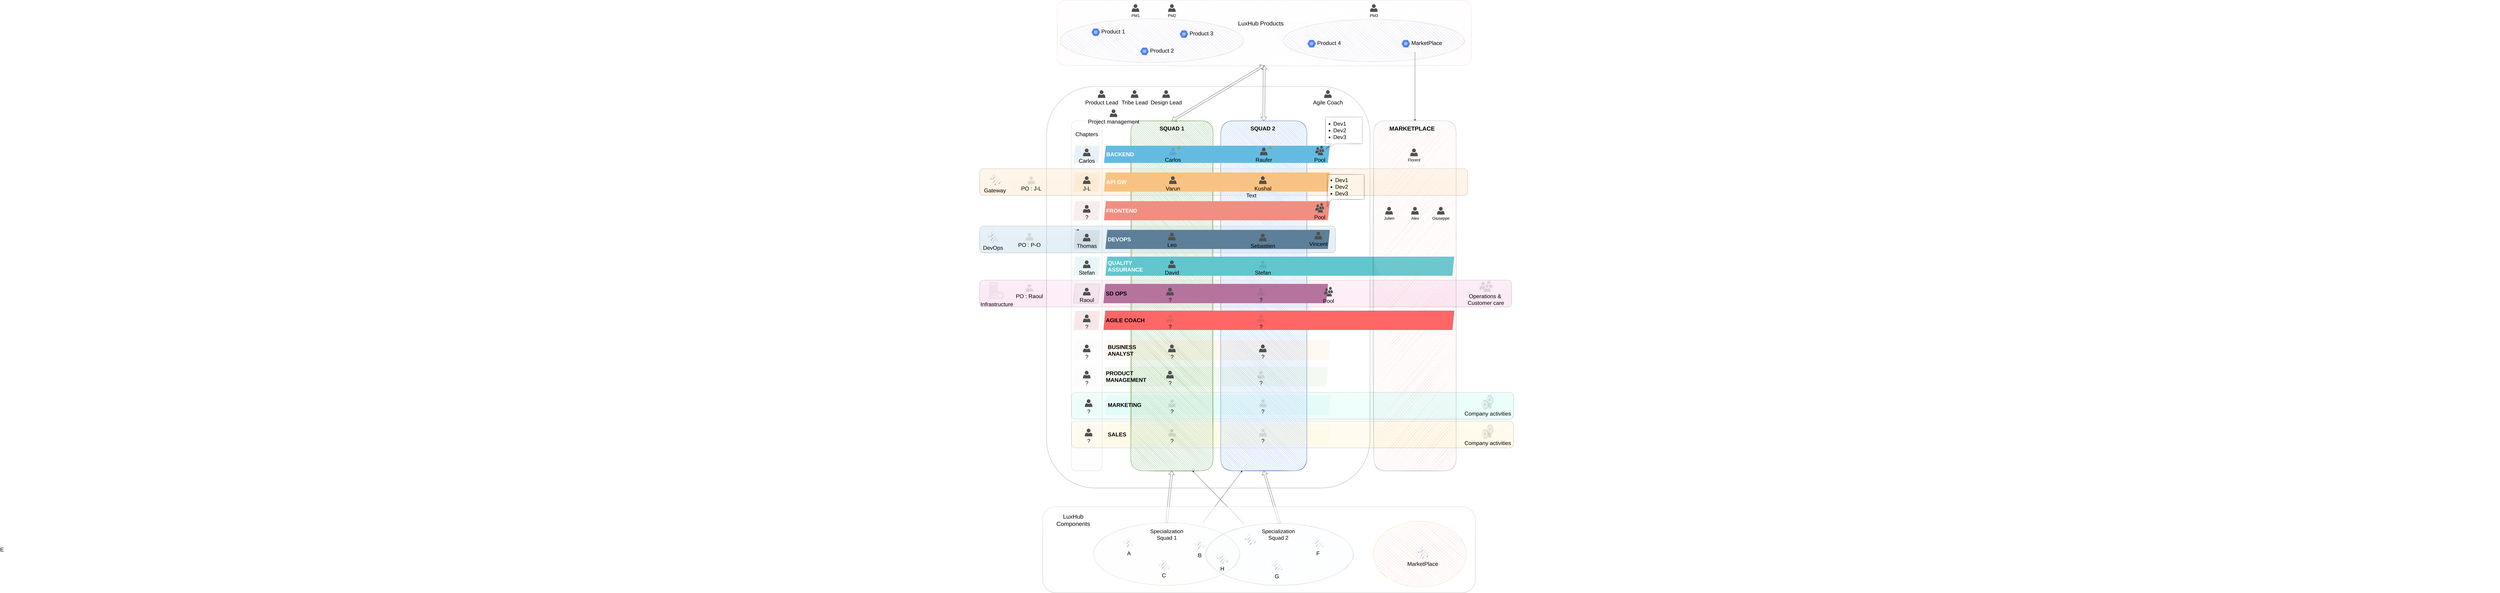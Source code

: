 <mxfile version="14.4.4" type="github">
  <diagram id="oZFeqEb4DuBPikCs4jgm" name="Page-1">
    <mxGraphModel dx="9400" dy="3415" grid="1" gridSize="10" guides="1" tooltips="1" connect="1" arrows="1" fold="1" page="1" pageScale="1" pageWidth="1169" pageHeight="826" math="0" shadow="0">
      <root>
        <mxCell id="0" />
        <mxCell id="1" parent="0" />
        <mxCell id="a5F3FK5_pizuLyTsk2zs-42" value="" style="rounded=1;whiteSpace=wrap;html=1;shadow=0;glass=1;labelBackgroundColor=none;sketch=0;strokeColor=#3B3B3B;strokeWidth=3;fontSize=31;fontColor=#000000;opacity=20;align=left;fillColor=#FFE599;" vertex="1" parent="1">
          <mxGeometry x="-630" y="960" width="2310" height="140" as="geometry" />
        </mxCell>
        <mxCell id="a5F3FK5_pizuLyTsk2zs-38" value="" style="rounded=1;whiteSpace=wrap;html=1;shadow=0;glass=1;labelBackgroundColor=none;sketch=0;strokeColor=#3B3B3B;strokeWidth=3;fontSize=31;fontColor=#000000;opacity=20;align=left;fillColor=#94F7E5;" vertex="1" parent="1">
          <mxGeometry x="-630" y="810" width="2310" height="140" as="geometry" />
        </mxCell>
        <mxCell id="a5F3FK5_pizuLyTsk2zs-28" value="" style="ellipse;whiteSpace=wrap;html=1;rounded=0;shadow=0;glass=1;labelBackgroundColor=none;sketch=1;strokeColor=#3B3B3B;strokeWidth=3;fillColor=#1C209C;fontSize=22;fontColor=#000000;opacity=10;align=left;direction=south;" vertex="1" parent="1">
          <mxGeometry x="-680" y="-1140" width="940" height="220" as="geometry" />
        </mxCell>
        <mxCell id="HutICp3ffsg-i04zgrZf-195" value="" style="rounded=1;whiteSpace=wrap;html=1;shadow=0;glass=1;labelBackgroundColor=none;sketch=0;strokeColor=#3B3B3B;strokeWidth=3;fontSize=31;fontColor=#000000;opacity=20;align=left;fillColor=#ED97CE;" parent="1" vertex="1">
          <mxGeometry x="-1110" y="223" width="2780" height="140" as="geometry" />
        </mxCell>
        <mxCell id="HutICp3ffsg-i04zgrZf-114" value="" style="rounded=1;whiteSpace=wrap;html=1;shadow=0;glass=1;labelBackgroundColor=none;sketch=0;strokeWidth=3;fontSize=31;opacity=20;align=left;" parent="1" vertex="1">
          <mxGeometry x="-760" y="-790" width="1690" height="2100" as="geometry" />
        </mxCell>
        <mxCell id="HutICp3ffsg-i04zgrZf-98" value="" style="rounded=1;whiteSpace=wrap;html=1;shadow=0;labelBackgroundColor=none;sketch=0;fillColor=#f5f5f5;fontSize=29;fontColor=#333333;opacity=10;align=left;glass=1;strokeWidth=3;strokeColor=#3B3B3B;" parent="1" vertex="1">
          <mxGeometry x="-630" y="-610" width="160" height="1830" as="geometry" />
        </mxCell>
        <mxCell id="HutICp3ffsg-i04zgrZf-104" value="" style="rounded=1;whiteSpace=wrap;html=1;shadow=0;glass=1;labelBackgroundColor=none;sketch=0;strokeColor=#3B3B3B;strokeWidth=3;fontSize=31;fontColor=#000000;opacity=20;align=left;fillColor=#FFC986;" parent="1" vertex="1">
          <mxGeometry x="-1110" y="-360" width="2550" height="140" as="geometry" />
        </mxCell>
        <mxCell id="HutICp3ffsg-i04zgrZf-103" value="" style="rounded=1;whiteSpace=wrap;html=1;shadow=0;glass=1;labelBackgroundColor=none;sketch=0;strokeColor=#3B3B3B;strokeWidth=3;fontSize=29;fontColor=#000000;opacity=20;align=left;fillColor=#7FAED1;" parent="1" vertex="1">
          <mxGeometry x="-1110" y="-60" width="1860" height="140" as="geometry" />
        </mxCell>
        <mxCell id="DUvPz9e66lcGzT_nXJd--3" value="" style="rounded=1;whiteSpace=wrap;html=1;strokeWidth=2;fillWeight=4;hachureGap=8;hachureAngle=45;sketch=1;fillColor=#d5e8d4;align=left;strokeColor=#82b366;" parent="1" vertex="1">
          <mxGeometry x="-320" y="-610" width="430" height="1830" as="geometry" />
        </mxCell>
        <mxCell id="DUvPz9e66lcGzT_nXJd--4" value="" style="rounded=1;whiteSpace=wrap;html=1;strokeWidth=2;fillWeight=4;hachureGap=8;hachureAngle=45;sketch=1;fillColor=#dae8fc;strokeColor=#6c8ebf;" parent="1" vertex="1">
          <mxGeometry x="150" y="-610" width="450" height="1830" as="geometry" />
        </mxCell>
        <mxCell id="HutICp3ffsg-i04zgrZf-2" value="Text" style="text;html=1;strokeColor=none;fillColor=none;align=center;verticalAlign=middle;whiteSpace=wrap;rounded=0;fontSize=29;" parent="1" vertex="1">
          <mxGeometry x="290" y="-230" width="40" height="20" as="geometry" />
        </mxCell>
        <mxCell id="HutICp3ffsg-i04zgrZf-4" value="SQUAD 1" style="text;html=1;strokeColor=none;fillColor=none;align=center;verticalAlign=middle;whiteSpace=wrap;rounded=0;fontStyle=1;fontSize=29;" parent="1" vertex="1">
          <mxGeometry x="-185" y="-580" width="160" height="20" as="geometry" />
        </mxCell>
        <mxCell id="HutICp3ffsg-i04zgrZf-5" value="SQUAD 2" style="text;html=1;strokeColor=none;fillColor=none;align=center;verticalAlign=middle;whiteSpace=wrap;rounded=0;fontStyle=1;fontSize=29;" parent="1" vertex="1">
          <mxGeometry x="290" y="-580" width="160" height="20" as="geometry" />
        </mxCell>
        <mxCell id="HutICp3ffsg-i04zgrZf-6" value="Agile Coach" style="pointerEvents=1;shadow=0;dashed=0;html=1;strokeColor=none;fillColor=#505050;labelPosition=center;verticalLabelPosition=bottom;verticalAlign=top;outlineConnect=0;align=center;shape=mxgraph.office.users.user;fontSize=29;fontColor=#000000;" parent="1" vertex="1">
          <mxGeometry x="690" y="-770" width="40" height="40" as="geometry" />
        </mxCell>
        <mxCell id="HutICp3ffsg-i04zgrZf-7" value="Tribe Lead" style="pointerEvents=1;shadow=0;dashed=0;html=1;strokeColor=none;fillColor=#505050;labelPosition=center;verticalLabelPosition=bottom;verticalAlign=top;outlineConnect=0;align=center;shape=mxgraph.office.users.user;fontSize=29;fontColor=#000000;" parent="1" vertex="1">
          <mxGeometry x="-320" y="-770" width="40" height="40" as="geometry" />
        </mxCell>
        <mxCell id="HutICp3ffsg-i04zgrZf-19" value="" style="shape=mxgraph.infographic.parallelogram;dx=5;html=1;fillColor=#10739E;strokeColor=none;shadow=0;fontSize=29;align=center;fontStyle=1;sketch=1;opacity=50;" parent="1" vertex="1">
          <mxGeometry x="-620" y="-480" width="140" height="90" as="geometry" />
        </mxCell>
        <mxCell id="HutICp3ffsg-i04zgrZf-20" value="BACKEND" style="shape=mxgraph.infographic.parallelogram;dx=5;;html=1;fillColor=#64BBE2;strokeColor=none;shadow=0;fontSize=29;fontColor=#FFFFFF;align=left;spacingLeft=10;fontStyle=1;" parent="1" vertex="1">
          <mxGeometry x="-460" y="-480" width="1180" height="90" as="geometry" />
        </mxCell>
        <mxCell id="HutICp3ffsg-i04zgrZf-21" value="" style="shape=mxgraph.infographic.parallelogram;dx=5;html=1;fillColor=#F2931E;strokeColor=none;shadow=0;fontSize=29;align=center;fontStyle=1;sketch=1;opacity=50;" parent="1" vertex="1">
          <mxGeometry x="-620" y="-340" width="140" height="100" as="geometry" />
        </mxCell>
        <mxCell id="HutICp3ffsg-i04zgrZf-22" value="API GW" style="shape=mxgraph.infographic.parallelogram;dx=5;;html=1;strokeColor=none;shadow=0;fontSize=29;fontColor=#FFFFFF;align=left;spacingLeft=10;fontStyle=1;fillColor=#F8C382;" parent="1" vertex="1">
          <mxGeometry x="-460" y="-340" width="1180" height="100" as="geometry" />
        </mxCell>
        <mxCell id="HutICp3ffsg-i04zgrZf-23" value="" style="shape=mxgraph.infographic.parallelogram;dx=5;html=1;fillColor=#AE4132;strokeColor=none;shadow=0;fontSize=29;align=center;fontStyle=1;sketch=1;opacity=50;" parent="1" vertex="1">
          <mxGeometry x="-620" y="-190" width="140" height="100" as="geometry" />
        </mxCell>
        <mxCell id="HutICp3ffsg-i04zgrZf-24" value="FRONTEND" style="shape=mxgraph.infographic.parallelogram;dx=5;;html=1;fillColor=#F08E81;strokeColor=none;shadow=0;fontSize=29;fontColor=#FFFFFF;align=left;spacingLeft=10;fontStyle=1;" parent="1" vertex="1">
          <mxGeometry x="-460" y="-190" width="1180" height="100" as="geometry" />
        </mxCell>
        <mxCell id="HutICp3ffsg-i04zgrZf-25" value="" style="shape=mxgraph.infographic.parallelogram;dx=5;html=1;fillColor=#23445D;strokeColor=none;shadow=0;fontSize=29;fontColor=#FFFFFF;align=center;fontStyle=1;sketch=1;opacity=50;" parent="1" vertex="1">
          <mxGeometry x="-620" y="-40" width="140" height="100" as="geometry" />
        </mxCell>
        <mxCell id="HutICp3ffsg-i04zgrZf-26" value="DEVOPS" style="shape=mxgraph.infographic.parallelogram;dx=5;;html=1;fillColor=#5D7F99;strokeColor=none;shadow=0;fontSize=29;fontColor=#FFFFFF;align=left;spacingLeft=10;fontStyle=1;" parent="1" vertex="1">
          <mxGeometry x="-452.5" y="-40" width="1172.5" height="100" as="geometry" />
        </mxCell>
        <mxCell id="HutICp3ffsg-i04zgrZf-27" value="" style="shape=mxgraph.infographic.parallelogram;dx=5;html=1;fillColor=#12AAB5;strokeColor=none;shadow=0;fontSize=29;fontColor=#FFFFFF;align=center;fontStyle=1;sketch=1;opacity=50;" parent="1" vertex="1">
          <mxGeometry x="-620" y="100" width="140" height="100" as="geometry" />
        </mxCell>
        <mxCell id="HutICp3ffsg-i04zgrZf-28" value="QUALITY &lt;br&gt;ASSURANCE" style="shape=mxgraph.infographic.parallelogram;dx=5;;html=1;fillColor=#61C6CE;strokeColor=none;shadow=0;fontSize=29;fontColor=#FFFFFF;align=left;spacingLeft=10;fontStyle=1;" parent="1" vertex="1">
          <mxGeometry x="-452.5" y="100" width="1822.5" height="100" as="geometry" />
        </mxCell>
        <mxCell id="HutICp3ffsg-i04zgrZf-30" value="Carlos" style="pointerEvents=1;shadow=0;dashed=0;html=1;strokeColor=none;fillColor=#505050;labelPosition=center;verticalLabelPosition=bottom;verticalAlign=top;outlineConnect=0;align=center;shape=mxgraph.office.users.user;fontSize=29;fontColor=#000000;sketch=1;" parent="1" vertex="1">
          <mxGeometry x="-120" y="-470" width="40" height="40" as="geometry" />
        </mxCell>
        <mxCell id="HutICp3ffsg-i04zgrZf-36" value="" style="html=1;verticalLabelPosition=bottom;labelBackgroundColor=#ffffff;verticalAlign=top;shadow=0;dashed=0;strokeWidth=2;shape=mxgraph.ios7.misc.star;strokeColor=none;fontSize=29;fontColor=#FFD966;fillColor=#B39847;" parent="1" vertex="1">
          <mxGeometry x="-80" y="-480" width="22" height="22" as="geometry" />
        </mxCell>
        <mxCell id="HutICp3ffsg-i04zgrZf-37" value="Raufer" style="pointerEvents=1;shadow=0;dashed=0;html=1;strokeColor=none;fillColor=#505050;labelPosition=center;verticalLabelPosition=bottom;verticalAlign=top;outlineConnect=0;align=center;shape=mxgraph.office.users.user;fontSize=29;fontColor=#000000;" parent="1" vertex="1">
          <mxGeometry x="355" y="-470" width="40" height="40" as="geometry" />
        </mxCell>
        <mxCell id="HutICp3ffsg-i04zgrZf-8" value="Pool" style="pointerEvents=1;shadow=0;dashed=0;html=1;strokeColor=none;fillColor=#505050;labelPosition=center;verticalLabelPosition=bottom;verticalAlign=top;outlineConnect=0;align=center;shape=mxgraph.office.users.users;fontSize=29;fontColor=#000000;" parent="1" vertex="1">
          <mxGeometry x="644" y="-480" width="46" height="50" as="geometry" />
        </mxCell>
        <mxCell id="HutICp3ffsg-i04zgrZf-45" style="edgeStyle=orthogonalEdgeStyle;rounded=0;orthogonalLoop=1;jettySize=auto;html=1;exitX=0;exitY=0;exitDx=10;exitDy=0;exitPerimeter=0;entryX=0;entryY=0;entryDx=30;entryDy=0;entryPerimeter=0;fontSize=29;fontColor=#FFD966;" parent="1" source="HutICp3ffsg-i04zgrZf-25" target="HutICp3ffsg-i04zgrZf-25" edge="1">
          <mxGeometry relative="1" as="geometry" />
        </mxCell>
        <mxCell id="HutICp3ffsg-i04zgrZf-50" value="" style="html=1;verticalLabelPosition=bottom;labelBackgroundColor=#ffffff;verticalAlign=top;shadow=0;dashed=0;strokeWidth=2;shape=mxgraph.ios7.misc.star;strokeColor=none;fontSize=29;fontColor=#FFD966;fillColor=#B39847;" parent="1" vertex="1">
          <mxGeometry x="400" y="-480" width="22" height="22" as="geometry" />
        </mxCell>
        <mxCell id="HutICp3ffsg-i04zgrZf-51" value="Varun" style="pointerEvents=1;shadow=0;dashed=0;html=1;strokeColor=none;fillColor=#505050;labelPosition=center;verticalLabelPosition=bottom;verticalAlign=top;outlineConnect=0;align=center;shape=mxgraph.office.users.user;fontSize=29;fontColor=#000000;" parent="1" vertex="1">
          <mxGeometry x="-120" y="-320" width="40" height="40" as="geometry" />
        </mxCell>
        <mxCell id="HutICp3ffsg-i04zgrZf-52" value="Kushal" style="pointerEvents=1;shadow=0;dashed=0;html=1;strokeColor=none;fillColor=#505050;labelPosition=center;verticalLabelPosition=bottom;verticalAlign=top;outlineConnect=0;align=center;shape=mxgraph.office.users.user;fontSize=29;fontColor=#000000;" parent="1" vertex="1">
          <mxGeometry x="350" y="-320" width="40" height="40" as="geometry" />
        </mxCell>
        <mxCell id="HutICp3ffsg-i04zgrZf-53" value="Pool" style="pointerEvents=1;shadow=0;dashed=0;html=1;strokeColor=none;fillColor=#505050;labelPosition=center;verticalLabelPosition=bottom;verticalAlign=top;outlineConnect=0;align=center;shape=mxgraph.office.users.users;fontSize=29;fontColor=#000000;" parent="1" vertex="1">
          <mxGeometry x="644" y="-180" width="46" height="50" as="geometry" />
        </mxCell>
        <mxCell id="HutICp3ffsg-i04zgrZf-58" value="&lt;ul style=&quot;font-size: 29px;&quot;&gt;&lt;li style=&quot;font-size: 29px;&quot;&gt;Dev1&lt;/li&gt;&lt;li style=&quot;font-size: 29px;&quot;&gt;Dev2&lt;/li&gt;&lt;li style=&quot;font-size: 29px;&quot;&gt;Dev3&lt;/li&gt;&lt;/ul&gt;" style="shape=callout;whiteSpace=wrap;html=1;perimeter=calloutPerimeter;rounded=0;shadow=0;labelBackgroundColor=none;sketch=1;fillColor=none;fontSize=29;fontColor=#000000;opacity=50;position2=0;size=30;position=0.17;align=left;" parent="1" vertex="1">
          <mxGeometry x="696" y="-630" width="194" height="170" as="geometry" />
        </mxCell>
        <mxCell id="HutICp3ffsg-i04zgrZf-59" value="&lt;ul style=&quot;font-size: 29px;&quot;&gt;&lt;li style=&quot;font-size: 29px;&quot;&gt;Dev1&lt;/li&gt;&lt;li style=&quot;font-size: 29px;&quot;&gt;Dev2&lt;/li&gt;&lt;li style=&quot;font-size: 29px;&quot;&gt;Dev3&lt;/li&gt;&lt;/ul&gt;" style="shape=callout;whiteSpace=wrap;html=1;perimeter=calloutPerimeter;rounded=0;shadow=0;labelBackgroundColor=none;sketch=1;fillColor=none;fontSize=29;fontColor=#000000;opacity=50;position2=0;size=40;position=0;align=left;base=24;" parent="1" vertex="1">
          <mxGeometry x="706" y="-330" width="194" height="170" as="geometry" />
        </mxCell>
        <mxCell id="HutICp3ffsg-i04zgrZf-60" value="" style="shape=image;html=1;verticalAlign=top;verticalLabelPosition=bottom;labelBackgroundColor=#ffffff;imageAspect=0;aspect=fixed;image=https://cdn3.iconfinder.com/data/icons/letters-and-numbers-1/32/letter_L_red-128.png;rounded=0;shadow=0;sketch=1;fillColor=none;fontSize=29;fontColor=#000000;opacity=50;align=left;" parent="1" vertex="1">
          <mxGeometry x="-530" y="-480" width="24" height="24" as="geometry" />
        </mxCell>
        <mxCell id="HutICp3ffsg-i04zgrZf-64" value="Carlos" style="pointerEvents=1;shadow=0;dashed=0;html=1;strokeColor=none;fillColor=#505050;labelPosition=center;verticalLabelPosition=bottom;verticalAlign=top;outlineConnect=0;align=center;shape=mxgraph.office.users.user;fontSize=29;fontColor=#000000;" parent="1" vertex="1">
          <mxGeometry x="-570" y="-465" width="40" height="40" as="geometry" />
        </mxCell>
        <mxCell id="HutICp3ffsg-i04zgrZf-66" value="" style="group;fontSize=29;" parent="1" vertex="1" connectable="0">
          <mxGeometry x="-570" y="-330" width="64" height="50" as="geometry" />
        </mxCell>
        <mxCell id="HutICp3ffsg-i04zgrZf-61" value="J-L" style="pointerEvents=1;shadow=0;dashed=0;html=1;strokeColor=none;fillColor=#505050;labelPosition=center;verticalLabelPosition=bottom;verticalAlign=top;outlineConnect=0;align=center;shape=mxgraph.office.users.user;fontSize=29;fontColor=#000000;" parent="HutICp3ffsg-i04zgrZf-66" vertex="1">
          <mxGeometry y="10" width="40" height="40" as="geometry" />
        </mxCell>
        <mxCell id="HutICp3ffsg-i04zgrZf-63" value="" style="shape=image;html=1;verticalAlign=top;verticalLabelPosition=bottom;labelBackgroundColor=#ffffff;imageAspect=0;aspect=fixed;image=https://cdn3.iconfinder.com/data/icons/letters-and-numbers-1/32/letter_L_red-128.png;rounded=0;shadow=0;sketch=1;fillColor=none;fontSize=29;fontColor=#000000;opacity=50;align=left;" parent="HutICp3ffsg-i04zgrZf-66" vertex="1">
          <mxGeometry x="40" width="24" height="24" as="geometry" />
        </mxCell>
        <mxCell id="HutICp3ffsg-i04zgrZf-67" value="" style="group;fontSize=29;" parent="1" vertex="1" connectable="0">
          <mxGeometry x="-570" y="-180" width="64" height="50" as="geometry" />
        </mxCell>
        <mxCell id="HutICp3ffsg-i04zgrZf-68" value="?" style="pointerEvents=1;shadow=0;dashed=0;html=1;strokeColor=none;fillColor=#505050;labelPosition=center;verticalLabelPosition=bottom;verticalAlign=top;outlineConnect=0;align=center;shape=mxgraph.office.users.user;fontSize=29;fontColor=#000000;" parent="HutICp3ffsg-i04zgrZf-67" vertex="1">
          <mxGeometry y="10" width="40" height="40" as="geometry" />
        </mxCell>
        <mxCell id="HutICp3ffsg-i04zgrZf-69" value="" style="shape=image;html=1;verticalAlign=top;verticalLabelPosition=bottom;labelBackgroundColor=#ffffff;imageAspect=0;aspect=fixed;image=https://cdn3.iconfinder.com/data/icons/letters-and-numbers-1/32/letter_L_red-128.png;rounded=0;shadow=0;sketch=1;fillColor=none;fontSize=29;fontColor=#000000;opacity=50;align=left;" parent="HutICp3ffsg-i04zgrZf-67" vertex="1">
          <mxGeometry x="40" width="24" height="24" as="geometry" />
        </mxCell>
        <mxCell id="HutICp3ffsg-i04zgrZf-70" value="" style="group;fontSize=29;" parent="1" vertex="1" connectable="0">
          <mxGeometry x="-570" y="-30" width="64" height="50" as="geometry" />
        </mxCell>
        <mxCell id="HutICp3ffsg-i04zgrZf-71" value="Thomas" style="pointerEvents=1;shadow=0;dashed=0;html=1;strokeColor=none;fillColor=#505050;labelPosition=center;verticalLabelPosition=bottom;verticalAlign=top;outlineConnect=0;align=center;shape=mxgraph.office.users.user;fontSize=29;fontColor=#000000;" parent="HutICp3ffsg-i04zgrZf-70" vertex="1">
          <mxGeometry y="10" width="40" height="40" as="geometry" />
        </mxCell>
        <mxCell id="HutICp3ffsg-i04zgrZf-72" value="" style="shape=image;html=1;verticalAlign=top;verticalLabelPosition=bottom;labelBackgroundColor=#ffffff;imageAspect=0;aspect=fixed;image=https://cdn3.iconfinder.com/data/icons/letters-and-numbers-1/32/letter_L_red-128.png;rounded=0;shadow=0;sketch=1;fillColor=none;fontSize=29;fontColor=#000000;opacity=50;align=left;" parent="HutICp3ffsg-i04zgrZf-70" vertex="1">
          <mxGeometry x="40" width="24" height="24" as="geometry" />
        </mxCell>
        <mxCell id="HutICp3ffsg-i04zgrZf-73" value="" style="group;fontSize=29;" parent="1" vertex="1" connectable="0">
          <mxGeometry x="-570" y="110" width="64" height="50" as="geometry" />
        </mxCell>
        <mxCell id="HutICp3ffsg-i04zgrZf-74" value="Stefan" style="pointerEvents=1;shadow=0;dashed=0;html=1;strokeColor=none;fillColor=#505050;labelPosition=center;verticalLabelPosition=bottom;verticalAlign=top;outlineConnect=0;align=center;shape=mxgraph.office.users.user;fontSize=29;fontColor=#000000;" parent="HutICp3ffsg-i04zgrZf-73" vertex="1">
          <mxGeometry y="10" width="40" height="40" as="geometry" />
        </mxCell>
        <mxCell id="HutICp3ffsg-i04zgrZf-75" value="" style="shape=image;html=1;verticalAlign=top;verticalLabelPosition=bottom;labelBackgroundColor=#ffffff;imageAspect=0;aspect=fixed;image=https://cdn3.iconfinder.com/data/icons/letters-and-numbers-1/32/letter_L_red-128.png;rounded=0;shadow=0;sketch=1;fillColor=none;fontSize=29;fontColor=#000000;opacity=50;align=left;" parent="HutICp3ffsg-i04zgrZf-73" vertex="1">
          <mxGeometry x="40" width="24" height="24" as="geometry" />
        </mxCell>
        <mxCell id="HutICp3ffsg-i04zgrZf-78" value="Leo" style="pointerEvents=1;shadow=0;dashed=0;html=1;strokeColor=none;fillColor=#505050;labelPosition=center;verticalLabelPosition=bottom;verticalAlign=top;outlineConnect=0;align=center;shape=mxgraph.office.users.user;fontSize=29;fontColor=#000000;" parent="1" vertex="1">
          <mxGeometry x="-125" y="-25" width="40" height="40" as="geometry" />
        </mxCell>
        <mxCell id="HutICp3ffsg-i04zgrZf-79" value="Sebastien" style="pointerEvents=1;shadow=0;dashed=0;html=1;strokeColor=none;fillColor=#505050;labelPosition=center;verticalLabelPosition=bottom;verticalAlign=top;outlineConnect=0;align=center;shape=mxgraph.office.users.user;fontSize=29;fontColor=#000000;" parent="1" vertex="1">
          <mxGeometry x="350" y="-20" width="40" height="40" as="geometry" />
        </mxCell>
        <mxCell id="HutICp3ffsg-i04zgrZf-80" value="Vincent" style="pointerEvents=1;shadow=0;dashed=0;html=1;strokeColor=none;fillColor=#505050;labelPosition=center;verticalLabelPosition=bottom;verticalAlign=top;outlineConnect=0;align=center;shape=mxgraph.office.users.user;fontSize=29;fontColor=#000000;" parent="1" vertex="1">
          <mxGeometry x="640" y="-30" width="40" height="40" as="geometry" />
        </mxCell>
        <mxCell id="HutICp3ffsg-i04zgrZf-81" value="David" style="pointerEvents=1;shadow=0;dashed=0;html=1;strokeColor=none;fillColor=#505050;labelPosition=center;verticalLabelPosition=bottom;verticalAlign=top;outlineConnect=0;align=center;shape=mxgraph.office.users.user;fontSize=29;fontColor=#000000;" parent="1" vertex="1">
          <mxGeometry x="-125" y="120" width="40" height="40" as="geometry" />
        </mxCell>
        <mxCell id="HutICp3ffsg-i04zgrZf-82" value="Stefan" style="pointerEvents=1;shadow=0;dashed=0;html=1;strokeColor=none;fillColor=#505050;labelPosition=center;verticalLabelPosition=bottom;verticalAlign=top;outlineConnect=0;align=center;shape=mxgraph.office.users.user;fontSize=29;fontColor=#000000;sketch=1;" parent="1" vertex="1">
          <mxGeometry x="350" y="120" width="40" height="40" as="geometry" />
        </mxCell>
        <mxCell id="HutICp3ffsg-i04zgrZf-90" value="1" style="shape=mxgraph.infographic.parallelogram;dx=5;html=1;strokeColor=none;shadow=0;fontSize=29;fontColor=#FFFFFF;align=center;fontStyle=1;sketch=1;opacity=10;fillColor=#EDA868;" parent="1" vertex="1">
          <mxGeometry x="-620" y="540" width="140" height="100" as="geometry" />
        </mxCell>
        <mxCell id="HutICp3ffsg-i04zgrZf-91" value="BUSINESS&lt;br&gt;ANALYST" style="shape=mxgraph.infographic.parallelogram;dx=5;;html=1;strokeColor=#9673a6;shadow=0;fontSize=29;align=left;spacingLeft=10;fontStyle=1;fillColor=#FFB570;opacity=10;" parent="1" vertex="1">
          <mxGeometry x="-452.5" y="540" width="1172.5" height="100" as="geometry" />
        </mxCell>
        <mxCell id="HutICp3ffsg-i04zgrZf-92" value="" style="group;fontSize=29;" parent="1" vertex="1" connectable="0">
          <mxGeometry x="-570" y="550" width="64" height="50" as="geometry" />
        </mxCell>
        <mxCell id="HutICp3ffsg-i04zgrZf-93" value="?" style="pointerEvents=1;shadow=0;dashed=0;html=1;strokeColor=none;fillColor=#505050;labelPosition=center;verticalLabelPosition=bottom;verticalAlign=top;outlineConnect=0;align=center;shape=mxgraph.office.users.user;fontSize=29;fontColor=#000000;" parent="HutICp3ffsg-i04zgrZf-92" vertex="1">
          <mxGeometry y="10" width="40" height="40" as="geometry" />
        </mxCell>
        <mxCell id="HutICp3ffsg-i04zgrZf-94" value="" style="shape=image;html=1;verticalAlign=top;verticalLabelPosition=bottom;labelBackgroundColor=#ffffff;imageAspect=0;aspect=fixed;image=https://cdn3.iconfinder.com/data/icons/letters-and-numbers-1/32/letter_L_red-128.png;rounded=0;shadow=0;sketch=1;fillColor=none;fontSize=29;fontColor=#000000;opacity=50;align=left;" parent="HutICp3ffsg-i04zgrZf-92" vertex="1">
          <mxGeometry x="40" width="24" height="24" as="geometry" />
        </mxCell>
        <mxCell id="HutICp3ffsg-i04zgrZf-95" value="?" style="pointerEvents=1;shadow=0;dashed=0;html=1;strokeColor=none;fillColor=#505050;labelPosition=center;verticalLabelPosition=bottom;verticalAlign=top;outlineConnect=0;align=center;shape=mxgraph.office.users.user;fontSize=29;fontColor=#000000;" parent="1" vertex="1">
          <mxGeometry x="-125" y="560" width="40" height="40" as="geometry" />
        </mxCell>
        <mxCell id="HutICp3ffsg-i04zgrZf-96" value="?" style="pointerEvents=1;shadow=0;dashed=0;html=1;strokeColor=none;fillColor=#505050;labelPosition=center;verticalLabelPosition=bottom;verticalAlign=top;outlineConnect=0;align=center;shape=mxgraph.office.users.user;fontSize=29;fontColor=#000000;sketch=0;" parent="1" vertex="1">
          <mxGeometry x="350" y="560" width="40" height="40" as="geometry" />
        </mxCell>
        <mxCell id="HutICp3ffsg-i04zgrZf-100" value="Chapters" style="text;html=1;strokeColor=none;fillColor=none;align=center;verticalAlign=middle;whiteSpace=wrap;rounded=0;shadow=0;glass=1;labelBackgroundColor=none;sketch=0;fontSize=29;fontColor=#000000;opacity=20;rotation=0;" parent="1" vertex="1">
          <mxGeometry x="-570" y="-550" width="40" height="20" as="geometry" />
        </mxCell>
        <mxCell id="HutICp3ffsg-i04zgrZf-109" value="Gateway" style="outlineConnect=0;dashed=0;verticalLabelPosition=bottom;verticalAlign=top;align=center;html=1;shape=mxgraph.aws3.artifact;gradientColor=none;rounded=0;shadow=0;glass=1;labelBackgroundColor=none;sketch=1;strokeColor=#3B3B3B;strokeWidth=3;fontSize=29;fontColor=#000000;opacity=20;fillColor=#1C209C;" parent="1" vertex="1">
          <mxGeometry x="-1060" y="-340" width="60" height="70" as="geometry" />
        </mxCell>
        <mxCell id="HutICp3ffsg-i04zgrZf-110" value="DevOps" style="outlineConnect=0;dashed=0;verticalLabelPosition=bottom;verticalAlign=top;align=center;html=1;shape=mxgraph.aws3.artifact;gradientColor=none;rounded=0;shadow=0;glass=1;labelBackgroundColor=none;sketch=1;strokeColor=#3B3B3B;strokeWidth=3;fontSize=29;fontColor=#000000;opacity=20;fillColor=#1C209C;" parent="1" vertex="1">
          <mxGeometry x="-1070" y="-40" width="60" height="70" as="geometry" />
        </mxCell>
        <mxCell id="HutICp3ffsg-i04zgrZf-112" value="PO : P-O" style="pointerEvents=1;shadow=0;dashed=0;html=1;strokeColor=none;fillColor=#505050;labelPosition=center;verticalLabelPosition=bottom;verticalAlign=top;outlineConnect=0;align=center;shape=mxgraph.office.users.user;fontSize=29;fontColor=#000000;sketch=1;" parent="1" vertex="1">
          <mxGeometry x="-870" y="-25" width="40" height="40" as="geometry" />
        </mxCell>
        <mxCell id="HutICp3ffsg-i04zgrZf-113" value="PO : J-L" style="pointerEvents=1;shadow=0;dashed=0;html=1;strokeColor=none;fillColor=#505050;labelPosition=center;verticalLabelPosition=bottom;verticalAlign=top;outlineConnect=0;align=center;shape=mxgraph.office.users.user;fontSize=29;fontColor=#000000;sketch=1;" parent="1" vertex="1">
          <mxGeometry x="-860" y="-320" width="40" height="40" as="geometry" />
        </mxCell>
        <mxCell id="HutICp3ffsg-i04zgrZf-117" value="" style="shape=mxgraph.infographic.parallelogram;dx=5;html=1;shadow=0;fontSize=29;fontColor=#FFFFFF;align=center;fontStyle=1;sketch=1;opacity=10;fillColor=#7CAB62;strokeColor=none;" parent="1" vertex="1">
          <mxGeometry x="-620" y="677" width="140" height="100" as="geometry" />
        </mxCell>
        <mxCell id="HutICp3ffsg-i04zgrZf-118" value="PRODUCT &lt;br&gt;MANAGEMENT" style="shape=mxgraph.infographic.parallelogram;dx=5;;html=1;strokeColor=#9673a6;shadow=0;fontSize=29;align=left;spacingLeft=10;fontStyle=1;fillColor=#97D077;opacity=10;" parent="1" vertex="1">
          <mxGeometry x="-462.5" y="677" width="1172.5" height="100" as="geometry" />
        </mxCell>
        <mxCell id="HutICp3ffsg-i04zgrZf-119" value="" style="group;fontSize=29;" parent="1" vertex="1" connectable="0">
          <mxGeometry x="-570" y="687" width="64" height="50" as="geometry" />
        </mxCell>
        <mxCell id="HutICp3ffsg-i04zgrZf-120" value="?" style="pointerEvents=1;shadow=0;dashed=0;html=1;strokeColor=none;fillColor=#505050;labelPosition=center;verticalLabelPosition=bottom;verticalAlign=top;outlineConnect=0;align=center;shape=mxgraph.office.users.user;fontSize=29;fontColor=#000000;" parent="HutICp3ffsg-i04zgrZf-119" vertex="1">
          <mxGeometry y="10" width="40" height="40" as="geometry" />
        </mxCell>
        <mxCell id="HutICp3ffsg-i04zgrZf-121" value="" style="shape=image;html=1;verticalAlign=top;verticalLabelPosition=bottom;labelBackgroundColor=#ffffff;imageAspect=0;aspect=fixed;image=https://cdn3.iconfinder.com/data/icons/letters-and-numbers-1/32/letter_L_red-128.png;rounded=0;shadow=0;sketch=1;fillColor=none;fontSize=29;fontColor=#000000;opacity=50;align=left;" parent="HutICp3ffsg-i04zgrZf-119" vertex="1">
          <mxGeometry x="40" width="24" height="24" as="geometry" />
        </mxCell>
        <mxCell id="HutICp3ffsg-i04zgrZf-122" value="?" style="pointerEvents=1;shadow=0;dashed=0;html=1;strokeColor=none;fillColor=#505050;labelPosition=center;verticalLabelPosition=bottom;verticalAlign=top;outlineConnect=0;align=center;shape=mxgraph.office.users.user;fontSize=29;fontColor=#000000;" parent="1" vertex="1">
          <mxGeometry x="-135" y="697" width="40" height="40" as="geometry" />
        </mxCell>
        <mxCell id="HutICp3ffsg-i04zgrZf-123" value="?" style="pointerEvents=1;shadow=0;dashed=0;html=1;strokeColor=none;fillColor=#505050;labelPosition=center;verticalLabelPosition=bottom;verticalAlign=top;outlineConnect=0;align=center;shape=mxgraph.office.users.user;fontSize=29;fontColor=#000000;sketch=1;" parent="1" vertex="1">
          <mxGeometry x="340" y="697" width="40" height="40" as="geometry" />
        </mxCell>
        <mxCell id="HutICp3ffsg-i04zgrZf-124" value="" style="rounded=1;whiteSpace=wrap;html=1;shadow=0;glass=1;labelBackgroundColor=none;sketch=1;strokeColor=#b85450;strokeWidth=3;fillColor=#f8cecc;fontSize=22;opacity=10;align=left;" parent="1" vertex="1">
          <mxGeometry x="-705" y="-1240" width="2165" height="340" as="geometry" />
        </mxCell>
        <mxCell id="HutICp3ffsg-i04zgrZf-130" value="" style="strokeColor=#dddddd;shadow=1;strokeWidth=1;rounded=1;absoluteArcSize=1;arcSize=2;glass=1;labelBackgroundColor=none;sketch=0;fontSize=29;fontColor=#000000;opacity=20;align=left;fillColor=none;" parent="1" vertex="1">
          <mxGeometry x="-530" y="-1100" width="150" height="70" as="geometry" />
        </mxCell>
        <mxCell id="HutICp3ffsg-i04zgrZf-131" value="&lt;font color=&quot;#000000&quot; style=&quot;font-size: 29px;&quot;&gt;Product 1&lt;/font&gt;" style="dashed=0;connectable=0;html=1;fillColor=#5184F3;strokeColor=none;shape=mxgraph.gcp2.compute_engine;part=1;labelPosition=right;verticalLabelPosition=middle;align=left;verticalAlign=top;spacingLeft=5;fontColor=#999999;fontSize=29;spacingTop=-8;" parent="HutICp3ffsg-i04zgrZf-130" vertex="1">
          <mxGeometry width="44" height="39" relative="1" as="geometry">
            <mxPoint x="5" y="7" as="offset" />
          </mxGeometry>
        </mxCell>
        <mxCell id="HutICp3ffsg-i04zgrZf-132" value="" style="strokeColor=#dddddd;shadow=1;strokeWidth=1;rounded=1;absoluteArcSize=1;arcSize=2;glass=1;labelBackgroundColor=none;sketch=0;fontSize=29;fontColor=#000000;opacity=20;align=left;fillColor=none;" parent="1" vertex="1">
          <mxGeometry x="-275" y="-1000" width="150" height="70" as="geometry" />
        </mxCell>
        <mxCell id="HutICp3ffsg-i04zgrZf-133" value="&lt;font color=&quot;#000000&quot; style=&quot;font-size: 29px;&quot;&gt;Product 2&lt;/font&gt;" style="dashed=0;connectable=0;html=1;fillColor=#5184F3;strokeColor=none;shape=mxgraph.gcp2.compute_engine;part=1;labelPosition=right;verticalLabelPosition=middle;align=left;verticalAlign=top;spacingLeft=5;fontColor=#999999;fontSize=29;spacingTop=-8;" parent="HutICp3ffsg-i04zgrZf-132" vertex="1">
          <mxGeometry width="44" height="39" relative="1" as="geometry">
            <mxPoint x="5" y="7" as="offset" />
          </mxGeometry>
        </mxCell>
        <mxCell id="HutICp3ffsg-i04zgrZf-134" value="" style="strokeColor=#dddddd;shadow=1;strokeWidth=1;rounded=1;absoluteArcSize=1;arcSize=2;glass=1;labelBackgroundColor=none;sketch=0;fontSize=29;fontColor=#000000;opacity=20;align=left;fillColor=none;" parent="1" vertex="1">
          <mxGeometry x="-69.25" y="-1090" width="150" height="70" as="geometry" />
        </mxCell>
        <mxCell id="HutICp3ffsg-i04zgrZf-135" value="&lt;font color=&quot;#000000&quot; style=&quot;font-size: 29px;&quot;&gt;Product 3&lt;/font&gt;" style="dashed=0;connectable=0;html=1;fillColor=#5184F3;strokeColor=none;shape=mxgraph.gcp2.compute_engine;part=1;labelPosition=right;verticalLabelPosition=middle;align=left;verticalAlign=top;spacingLeft=5;fontColor=#999999;fontSize=29;spacingTop=-8;" parent="HutICp3ffsg-i04zgrZf-134" vertex="1">
          <mxGeometry width="44" height="39" relative="1" as="geometry">
            <mxPoint x="5" y="7" as="offset" />
          </mxGeometry>
        </mxCell>
        <mxCell id="HutICp3ffsg-i04zgrZf-136" value="PM1" style="pointerEvents=1;shadow=0;dashed=0;html=1;strokeColor=none;fillColor=#505050;labelPosition=center;verticalLabelPosition=bottom;verticalAlign=top;outlineConnect=0;align=center;shape=mxgraph.office.users.user;fontSize=21;fontColor=#000000;" parent="1" vertex="1">
          <mxGeometry x="-315" y="-1220" width="40" height="40" as="geometry" />
        </mxCell>
        <mxCell id="HutICp3ffsg-i04zgrZf-137" value="" style="ellipse;whiteSpace=wrap;html=1;rounded=0;shadow=0;glass=1;labelBackgroundColor=none;sketch=1;strokeColor=#3B3B3B;strokeWidth=3;fillColor=#1C209C;fontSize=22;fontColor=#000000;opacity=10;align=left;direction=south;" parent="1" vertex="1">
          <mxGeometry x="480" y="-1140" width="940" height="220" as="geometry" />
        </mxCell>
        <mxCell id="a5F3FK5_pizuLyTsk2zs-29" style="edgeStyle=orthogonalEdgeStyle;rounded=0;orthogonalLoop=1;jettySize=auto;html=1;exitX=0.5;exitY=1;exitDx=0;exitDy=0;entryX=0.5;entryY=0;entryDx=0;entryDy=0;fontSize=29;" edge="1" parent="1" source="HutICp3ffsg-i04zgrZf-140" target="HutICp3ffsg-i04zgrZf-184">
          <mxGeometry relative="1" as="geometry" />
        </mxCell>
        <mxCell id="HutICp3ffsg-i04zgrZf-140" value="" style="strokeColor=#dddddd;shadow=1;strokeWidth=1;rounded=1;absoluteArcSize=1;arcSize=2;glass=1;labelBackgroundColor=none;sketch=0;fontSize=22;fontColor=#000000;opacity=20;align=left;fillColor=none;" parent="1" vertex="1">
          <mxGeometry x="1090" y="-1040" width="150" height="70" as="geometry" />
        </mxCell>
        <mxCell id="HutICp3ffsg-i04zgrZf-141" value="&lt;font color=&quot;#000000&quot; style=&quot;font-size: 29px&quot;&gt;MarketPlace&lt;/font&gt;" style="dashed=0;connectable=0;html=1;fillColor=#5184F3;strokeColor=none;shape=mxgraph.gcp2.compute_engine;part=1;labelPosition=right;verticalLabelPosition=middle;align=left;verticalAlign=top;spacingLeft=5;fontColor=#999999;fontSize=12;spacingTop=-8;" parent="HutICp3ffsg-i04zgrZf-140" vertex="1">
          <mxGeometry width="44" height="39" relative="1" as="geometry">
            <mxPoint x="5" y="7" as="offset" />
          </mxGeometry>
        </mxCell>
        <mxCell id="HutICp3ffsg-i04zgrZf-142" value="" style="strokeColor=#dddddd;shadow=1;strokeWidth=1;rounded=1;absoluteArcSize=1;arcSize=2;glass=1;labelBackgroundColor=none;sketch=0;fontSize=22;fontColor=#000000;opacity=20;align=left;fillColor=none;" parent="1" vertex="1">
          <mxGeometry x="598" y="-1040" width="150" height="70" as="geometry" />
        </mxCell>
        <mxCell id="HutICp3ffsg-i04zgrZf-143" value="&lt;font color=&quot;#000000&quot; style=&quot;font-size: 29px&quot;&gt;Product 4&lt;br&gt;&lt;/font&gt;" style="dashed=0;connectable=0;html=1;fillColor=#5184F3;strokeColor=none;shape=mxgraph.gcp2.compute_engine;part=1;labelPosition=right;verticalLabelPosition=middle;align=left;verticalAlign=top;spacingLeft=5;fontColor=#999999;fontSize=12;spacingTop=-8;" parent="HutICp3ffsg-i04zgrZf-142" vertex="1">
          <mxGeometry width="44" height="39" relative="1" as="geometry">
            <mxPoint x="5" y="7" as="offset" />
          </mxGeometry>
        </mxCell>
        <mxCell id="HutICp3ffsg-i04zgrZf-144" value="PM2" style="pointerEvents=1;shadow=0;dashed=0;html=1;strokeColor=none;fillColor=#505050;labelPosition=center;verticalLabelPosition=bottom;verticalAlign=top;outlineConnect=0;align=center;shape=mxgraph.office.users.user;fontSize=21;fontColor=#000000;" parent="1" vertex="1">
          <mxGeometry x="-125" y="-1220" width="40" height="40" as="geometry" />
        </mxCell>
        <mxCell id="HutICp3ffsg-i04zgrZf-146" value="" style="strokeColor=#dddddd;shadow=1;strokeWidth=1;rounded=1;absoluteArcSize=1;arcSize=2;glass=1;labelBackgroundColor=none;sketch=0;fontSize=22;fontColor=#000000;opacity=20;align=left;fillColor=none;" parent="1" vertex="1">
          <mxGeometry x="450" y="-1125" width="150" height="70" as="geometry" />
        </mxCell>
        <mxCell id="HutICp3ffsg-i04zgrZf-152" value="PM3" style="pointerEvents=1;shadow=0;dashed=0;html=1;strokeColor=none;fillColor=#505050;labelPosition=center;verticalLabelPosition=bottom;verticalAlign=top;outlineConnect=0;align=center;shape=mxgraph.office.users.user;fontSize=21;fontColor=#000000;" parent="1" vertex="1">
          <mxGeometry x="930" y="-1220" width="40" height="40" as="geometry" />
        </mxCell>
        <mxCell id="HutICp3ffsg-i04zgrZf-174" value="" style="shape=flexArrow;endArrow=classic;startArrow=classic;html=1;fontSize=22;fontColor=#000000;exitX=0.5;exitY=0;exitDx=0;exitDy=0;entryX=0.5;entryY=1;entryDx=0;entryDy=0;" parent="1" source="DUvPz9e66lcGzT_nXJd--3" target="HutICp3ffsg-i04zgrZf-124" edge="1">
          <mxGeometry width="50" height="50" relative="1" as="geometry">
            <mxPoint x="-95" y="-880" as="sourcePoint" />
            <mxPoint x="-445" y="-970" as="targetPoint" />
          </mxGeometry>
        </mxCell>
        <mxCell id="HutICp3ffsg-i04zgrZf-175" value="" style="shape=flexArrow;endArrow=classic;startArrow=classic;html=1;fontSize=22;fontColor=#000000;exitX=0.5;exitY=0;exitDx=0;exitDy=0;entryX=0.5;entryY=1;entryDx=0;entryDy=0;" parent="1" source="DUvPz9e66lcGzT_nXJd--4" target="HutICp3ffsg-i04zgrZf-124" edge="1">
          <mxGeometry width="50" height="50" relative="1" as="geometry">
            <mxPoint x="-95" y="-600" as="sourcePoint" />
            <mxPoint x="95" y="-890" as="targetPoint" />
          </mxGeometry>
        </mxCell>
        <mxCell id="HutICp3ffsg-i04zgrZf-176" value="" style="shape=flexArrow;endArrow=classic;html=1;fontSize=22;fontColor=#000000;entryX=0.5;entryY=1;entryDx=0;entryDy=0;exitX=0;exitY=0.5;exitDx=0;exitDy=0;exitPerimeter=0;" parent="1" source="HutICp3ffsg-i04zgrZf-172" target="DUvPz9e66lcGzT_nXJd--3" edge="1">
          <mxGeometry width="50" height="50" relative="1" as="geometry">
            <mxPoint x="-106" y="730" as="sourcePoint" />
            <mxPoint x="-105.83" y="640" as="targetPoint" />
          </mxGeometry>
        </mxCell>
        <mxCell id="HutICp3ffsg-i04zgrZf-177" value="" style="shape=flexArrow;endArrow=classic;html=1;fontSize=22;fontColor=#000000;entryX=0.5;entryY=1;entryDx=0;entryDy=0;exitX=0;exitY=0.5;exitDx=0;exitDy=0;exitPerimeter=0;" parent="1" source="HutICp3ffsg-i04zgrZf-173" target="DUvPz9e66lcGzT_nXJd--4" edge="1">
          <mxGeometry width="50" height="50" relative="1" as="geometry">
            <mxPoint x="388.33" y="750" as="sourcePoint" />
            <mxPoint x="388.33" y="640" as="targetPoint" />
          </mxGeometry>
        </mxCell>
        <mxCell id="HutICp3ffsg-i04zgrZf-178" value="" style="endArrow=classic;html=1;fontSize=22;fontColor=#000000;entryX=0.75;entryY=1;entryDx=0;entryDy=0;exitX=0;exitY=0.75;exitDx=0;exitDy=0;exitPerimeter=0;" parent="1" source="HutICp3ffsg-i04zgrZf-173" target="DUvPz9e66lcGzT_nXJd--3" edge="1">
          <mxGeometry width="50" height="50" relative="1" as="geometry">
            <mxPoint x="720" y="770" as="sourcePoint" />
            <mxPoint x="770" y="720" as="targetPoint" />
          </mxGeometry>
        </mxCell>
        <mxCell id="HutICp3ffsg-i04zgrZf-179" value="" style="endArrow=classic;html=1;fontSize=22;fontColor=#000000;entryX=0.25;entryY=1;entryDx=0;entryDy=0;exitX=0;exitY=0.25;exitDx=0;exitDy=0;exitPerimeter=0;" parent="1" source="HutICp3ffsg-i04zgrZf-172" target="DUvPz9e66lcGzT_nXJd--4" edge="1">
          <mxGeometry width="50" height="50" relative="1" as="geometry">
            <mxPoint x="296" y="736" as="sourcePoint" />
            <mxPoint x="-95" y="640" as="targetPoint" />
          </mxGeometry>
        </mxCell>
        <mxCell id="HutICp3ffsg-i04zgrZf-184" value="" style="rounded=1;whiteSpace=wrap;html=1;shadow=0;glass=1;labelBackgroundColor=none;sketch=1;strokeColor=#3B3B3B;strokeWidth=3;fontSize=31;fontColor=#000000;opacity=20;align=left;fillColor=#EA6B66;" parent="1" vertex="1">
          <mxGeometry x="950" y="-610" width="430" height="1830" as="geometry" />
        </mxCell>
        <mxCell id="HutICp3ffsg-i04zgrZf-186" value="Florent" style="pointerEvents=1;shadow=0;dashed=0;html=1;strokeColor=none;fillColor=#505050;labelPosition=center;verticalLabelPosition=bottom;verticalAlign=top;outlineConnect=0;align=center;shape=mxgraph.office.users.user;fontSize=21;fontColor=#000000;" parent="1" vertex="1">
          <mxGeometry x="1140" y="-465" width="40" height="40" as="geometry" />
        </mxCell>
        <mxCell id="HutICp3ffsg-i04zgrZf-187" value="Julien" style="pointerEvents=1;shadow=0;dashed=0;html=1;strokeColor=none;fillColor=#505050;labelPosition=center;verticalLabelPosition=bottom;verticalAlign=top;outlineConnect=0;align=center;shape=mxgraph.office.users.user;fontSize=21;fontColor=#000000;" parent="1" vertex="1">
          <mxGeometry x="1010" y="-160" width="40" height="40" as="geometry" />
        </mxCell>
        <mxCell id="HutICp3ffsg-i04zgrZf-188" value="" style="shape=mxgraph.infographic.parallelogram;dx=5;html=1;strokeColor=#9673a6;shadow=0;fontSize=29;align=center;fontStyle=1;sketch=1;opacity=50;fillColor=#9E6489;" parent="1" vertex="1">
          <mxGeometry x="-620" y="243" width="140" height="100" as="geometry" />
        </mxCell>
        <mxCell id="HutICp3ffsg-i04zgrZf-189" value="SD OPS" style="shape=mxgraph.infographic.parallelogram;dx=5;;html=1;strokeColor=#9673a6;shadow=0;fontSize=29;align=left;spacingLeft=10;fontStyle=1;fillColor=#B5739D;" parent="1" vertex="1">
          <mxGeometry x="-462.5" y="243" width="1172.5" height="100" as="geometry" />
        </mxCell>
        <mxCell id="HutICp3ffsg-i04zgrZf-190" value="" style="group;fontSize=29;" parent="1" vertex="1" connectable="0">
          <mxGeometry x="-570" y="253" width="64" height="50" as="geometry" />
        </mxCell>
        <mxCell id="HutICp3ffsg-i04zgrZf-191" value="Raoul" style="pointerEvents=1;shadow=0;dashed=0;html=1;strokeColor=none;fillColor=#505050;labelPosition=center;verticalLabelPosition=bottom;verticalAlign=top;outlineConnect=0;align=center;shape=mxgraph.office.users.user;fontSize=29;fontColor=#000000;" parent="HutICp3ffsg-i04zgrZf-190" vertex="1">
          <mxGeometry y="10" width="40" height="40" as="geometry" />
        </mxCell>
        <mxCell id="HutICp3ffsg-i04zgrZf-192" value="" style="shape=image;html=1;verticalAlign=top;verticalLabelPosition=bottom;labelBackgroundColor=#ffffff;imageAspect=0;aspect=fixed;image=https://cdn3.iconfinder.com/data/icons/letters-and-numbers-1/32/letter_L_red-128.png;rounded=0;shadow=0;sketch=1;fillColor=none;fontSize=29;fontColor=#000000;opacity=50;align=left;" parent="HutICp3ffsg-i04zgrZf-190" vertex="1">
          <mxGeometry x="40" width="24" height="24" as="geometry" />
        </mxCell>
        <mxCell id="HutICp3ffsg-i04zgrZf-193" value="?" style="pointerEvents=1;shadow=0;dashed=0;html=1;strokeColor=none;fillColor=#505050;labelPosition=center;verticalLabelPosition=bottom;verticalAlign=top;outlineConnect=0;align=center;shape=mxgraph.office.users.user;fontSize=29;fontColor=#000000;" parent="1" vertex="1">
          <mxGeometry x="-135" y="263" width="40" height="40" as="geometry" />
        </mxCell>
        <mxCell id="HutICp3ffsg-i04zgrZf-194" value="?" style="pointerEvents=1;shadow=0;dashed=0;html=1;strokeColor=none;fillColor=#505050;labelPosition=center;verticalLabelPosition=bottom;verticalAlign=top;outlineConnect=0;align=center;shape=mxgraph.office.users.user;fontSize=29;fontColor=#000000;sketch=1;" parent="1" vertex="1">
          <mxGeometry x="340" y="263" width="40" height="40" as="geometry" />
        </mxCell>
        <mxCell id="HutICp3ffsg-i04zgrZf-196" value="Alex" style="pointerEvents=1;shadow=0;dashed=0;html=1;strokeColor=none;fillColor=#505050;labelPosition=center;verticalLabelPosition=bottom;verticalAlign=top;outlineConnect=0;align=center;shape=mxgraph.office.users.user;fontSize=21;fontColor=#000000;" parent="1" vertex="1">
          <mxGeometry x="1145" y="-160" width="40" height="40" as="geometry" />
        </mxCell>
        <mxCell id="HutICp3ffsg-i04zgrZf-197" value="Giuseppe" style="pointerEvents=1;shadow=0;dashed=0;html=1;strokeColor=none;fillColor=#505050;labelPosition=center;verticalLabelPosition=bottom;verticalAlign=top;outlineConnect=0;align=center;shape=mxgraph.office.users.user;fontSize=21;fontColor=#000000;" parent="1" vertex="1">
          <mxGeometry x="1280" y="-160" width="40" height="40" as="geometry" />
        </mxCell>
        <mxCell id="HutICp3ffsg-i04zgrZf-198" value="Operations &amp;amp;&amp;nbsp;&lt;br&gt;Customer care" style="pointerEvents=1;shadow=0;dashed=0;html=1;strokeColor=none;fillColor=#505050;labelPosition=center;verticalLabelPosition=bottom;verticalAlign=top;outlineConnect=0;align=center;shape=mxgraph.office.users.users;fontSize=29;fontColor=#000000;sketch=1;" parent="1" vertex="1">
          <mxGeometry x="1500" y="223" width="70" height="60" as="geometry" />
        </mxCell>
        <mxCell id="HutICp3ffsg-i04zgrZf-199" value="Pool" style="pointerEvents=1;shadow=0;dashed=0;html=1;strokeColor=none;fillColor=#505050;labelPosition=center;verticalLabelPosition=bottom;verticalAlign=top;outlineConnect=0;align=center;shape=mxgraph.office.users.users;fontSize=29;fontColor=#000000;" parent="1" vertex="1">
          <mxGeometry x="690" y="258" width="46" height="50" as="geometry" />
        </mxCell>
        <mxCell id="a5F3FK5_pizuLyTsk2zs-1" value="Product Lead" style="pointerEvents=1;shadow=0;dashed=0;html=1;strokeColor=none;fillColor=#505050;labelPosition=center;verticalLabelPosition=bottom;verticalAlign=top;outlineConnect=0;align=center;shape=mxgraph.office.users.user;fontSize=29;fontColor=#000000;" vertex="1" parent="1">
          <mxGeometry x="-492.5" y="-770" width="40" height="40" as="geometry" />
        </mxCell>
        <mxCell id="a5F3FK5_pizuLyTsk2zs-9" value="Design Lead" style="pointerEvents=1;shadow=0;dashed=0;html=1;strokeColor=none;fillColor=#505050;labelPosition=center;verticalLabelPosition=bottom;verticalAlign=top;outlineConnect=0;align=center;shape=mxgraph.office.users.user;fontSize=29;fontColor=#000000;" vertex="1" parent="1">
          <mxGeometry x="-155" y="-770" width="40" height="40" as="geometry" />
        </mxCell>
        <mxCell id="a5F3FK5_pizuLyTsk2zs-17" value="MARKETPLACE" style="text;html=1;strokeColor=none;fillColor=none;align=center;verticalAlign=middle;whiteSpace=wrap;rounded=0;fontStyle=1;fontSize=31;" vertex="1" parent="1">
          <mxGeometry x="1070" y="-580" width="160" height="20" as="geometry" />
        </mxCell>
        <mxCell id="a5F3FK5_pizuLyTsk2zs-19" value="LuxHub Products" style="text;html=1;strokeColor=none;fillColor=none;align=center;verticalAlign=middle;whiteSpace=wrap;rounded=0;shadow=0;glass=1;labelBackgroundColor=none;sketch=1;fontSize=31;fontColor=#000000;opacity=20;" vertex="1" parent="1">
          <mxGeometry x="220" y="-1130" width="279.25" height="20" as="geometry" />
        </mxCell>
        <mxCell id="a5F3FK5_pizuLyTsk2zs-20" value="" style="group" vertex="1" connectable="0" parent="1">
          <mxGeometry x="-780" y="1407.5" width="2260" height="450" as="geometry" />
        </mxCell>
        <mxCell id="a5F3FK5_pizuLyTsk2zs-11" value="" style="rounded=1;whiteSpace=wrap;html=1;sketch=0;strokeColor=#000000;opacity=40;glass=1;" vertex="1" parent="a5F3FK5_pizuLyTsk2zs-20">
          <mxGeometry width="2260" height="450" as="geometry" />
        </mxCell>
        <mxCell id="HutICp3ffsg-i04zgrZf-172" value="" style="ellipse;whiteSpace=wrap;html=1;rounded=0;shadow=0;glass=1;labelBackgroundColor=none;sketch=1;strokeColor=#82b366;strokeWidth=3;fillColor=#d5e8d4;fontSize=22;opacity=20;align=left;rotation=90;" parent="a5F3FK5_pizuLyTsk2zs-20" vertex="1">
          <mxGeometry x="485" y="-127.5" width="325" height="750" as="geometry" />
        </mxCell>
        <mxCell id="HutICp3ffsg-i04zgrZf-173" value="" style="ellipse;whiteSpace=wrap;html=1;rounded=0;shadow=0;glass=1;labelBackgroundColor=none;sketch=1;strokeColor=#6c8ebf;strokeWidth=3;fillColor=#dae8fc;fontSize=22;opacity=20;align=left;rotation=90;" parent="a5F3FK5_pizuLyTsk2zs-20" vertex="1">
          <mxGeometry x="1076.25" y="-126.25" width="322.5" height="750" as="geometry" />
        </mxCell>
        <mxCell id="HutICp3ffsg-i04zgrZf-180" value="Specialization Squad 1" style="text;html=1;strokeColor=none;fillColor=none;align=center;verticalAlign=middle;whiteSpace=wrap;rounded=0;shadow=0;glass=1;labelBackgroundColor=none;sketch=1;fontSize=28;fontColor=#000000;opacity=20;" parent="a5F3FK5_pizuLyTsk2zs-20" vertex="1">
          <mxGeometry x="522.5" y="120" width="250" height="50" as="geometry" />
        </mxCell>
        <mxCell id="HutICp3ffsg-i04zgrZf-183" value="LuxHub Components" style="text;html=1;strokeColor=none;fillColor=none;align=center;verticalAlign=middle;whiteSpace=wrap;rounded=0;shadow=0;glass=1;labelBackgroundColor=none;sketch=1;fontSize=31;fontColor=#000000;opacity=20;" parent="a5F3FK5_pizuLyTsk2zs-20" vertex="1">
          <mxGeometry x="20" y="60" width="279.25" height="20" as="geometry" />
        </mxCell>
        <mxCell id="a5F3FK5_pizuLyTsk2zs-2" value="A" style="outlineConnect=0;dashed=0;verticalLabelPosition=bottom;verticalAlign=top;align=center;html=1;shape=mxgraph.aws3.artifact;gradientColor=none;rounded=0;shadow=0;glass=1;labelBackgroundColor=none;sketch=1;strokeColor=#3B3B3B;strokeWidth=3;fontSize=29;fontColor=#000000;opacity=20;fillColor=#1C209C;" vertex="1" parent="a5F3FK5_pizuLyTsk2zs-20">
          <mxGeometry x="420" y="160" width="60" height="60" as="geometry" />
        </mxCell>
        <mxCell id="a5F3FK5_pizuLyTsk2zs-3" value="B" style="outlineConnect=0;dashed=0;verticalLabelPosition=bottom;verticalAlign=top;align=center;html=1;shape=mxgraph.aws3.artifact;gradientColor=none;rounded=0;shadow=0;glass=1;labelBackgroundColor=none;sketch=1;strokeColor=#3B3B3B;strokeWidth=3;fontSize=29;fontColor=#000000;opacity=20;fillColor=#1C209C;" vertex="1" parent="a5F3FK5_pizuLyTsk2zs-20">
          <mxGeometry x="790" y="170" width="60" height="60" as="geometry" />
        </mxCell>
        <mxCell id="a5F3FK5_pizuLyTsk2zs-4" value="C" style="outlineConnect=0;dashed=0;verticalLabelPosition=bottom;verticalAlign=top;align=center;html=1;shape=mxgraph.aws3.artifact;gradientColor=none;rounded=0;shadow=0;glass=1;labelBackgroundColor=none;sketch=1;strokeColor=#3B3B3B;strokeWidth=3;fontSize=29;fontColor=#000000;opacity=20;fillColor=#1C209C;" vertex="1" parent="a5F3FK5_pizuLyTsk2zs-20">
          <mxGeometry x="600" y="275" width="65" height="60" as="geometry" />
        </mxCell>
        <mxCell id="a5F3FK5_pizuLyTsk2zs-5" value="E&lt;span style=&quot;color: rgba(0, 0, 0, 0); font-family: monospace; font-size: 29px;&quot;&gt;%3CmxGraphModel%3E%3Croot%3E%3CmxCell%20id%3D%220%22%2F%3E%3CmxCell%20id%3D%221%22%20parent%3D%220%22%2F%3E%3CmxCell%20id%3D%222%22%20value%3D%22C%22%20style%3D%22outlineConnect%3D0%3Bdashed%3D0%3BverticalLabelPosition%3Dbottom%3BverticalAlign%3Dtop%3Balign%3Dcenter%3Bhtml%3D1%3Bshape%3Dmxgraph.aws3.artifact%3BgradientColor%3Dnone%3Brounded%3D0%3Bshadow%3D0%3Bglass%3D1%3BlabelBackgroundColor%3Dnone%3Bsketch%3D1%3BstrokeColor%3D%233B3B3B%3BstrokeWidth%3D3%3BfontSize%3D22%3BfontColor%3D%23000000%3Bopacity%3D20%3BfillColor%3D%231C209C%3B%22%20vertex%3D%221%22%20parent%3D%221%22%3E%3CmxGeometry%20x%3D%22-175%22%20y%3D%221090%22%20width%3D%2265%22%20height%3D%2260%22%20as%3D%22geometry%22%2F%3E%3C%2FmxCell%3E%3C%2Froot%3E%3C%2FmxGraphModel%3E&lt;/span&gt;" style="outlineConnect=0;dashed=0;verticalLabelPosition=bottom;verticalAlign=top;align=center;html=1;shape=mxgraph.aws3.artifact;gradientColor=none;rounded=0;shadow=0;glass=1;labelBackgroundColor=none;sketch=1;strokeColor=#3B3B3B;strokeWidth=3;fontSize=29;fontColor=#000000;opacity=20;fillColor=#1C209C;" vertex="1" parent="a5F3FK5_pizuLyTsk2zs-20">
          <mxGeometry x="1050" y="140" width="65" height="60" as="geometry" />
        </mxCell>
        <mxCell id="a5F3FK5_pizuLyTsk2zs-6" value="F" style="outlineConnect=0;dashed=0;verticalLabelPosition=bottom;verticalAlign=top;align=center;html=1;shape=mxgraph.aws3.artifact;gradientColor=none;rounded=0;shadow=0;glass=1;labelBackgroundColor=none;sketch=1;strokeColor=#3B3B3B;strokeWidth=3;fontSize=29;fontColor=#000000;opacity=20;fillColor=#1C209C;" vertex="1" parent="a5F3FK5_pizuLyTsk2zs-20">
          <mxGeometry x="1405" y="160" width="65" height="60" as="geometry" />
        </mxCell>
        <mxCell id="a5F3FK5_pizuLyTsk2zs-7" value="G" style="outlineConnect=0;dashed=0;verticalLabelPosition=bottom;verticalAlign=top;align=center;html=1;shape=mxgraph.aws3.artifact;gradientColor=none;rounded=0;shadow=0;glass=1;labelBackgroundColor=none;sketch=1;strokeColor=#3B3B3B;strokeWidth=3;fontSize=29;fontColor=#000000;opacity=20;fillColor=#1C209C;" vertex="1" parent="a5F3FK5_pizuLyTsk2zs-20">
          <mxGeometry x="1190" y="280" width="65" height="60" as="geometry" />
        </mxCell>
        <mxCell id="a5F3FK5_pizuLyTsk2zs-14" value="H" style="outlineConnect=0;dashed=0;verticalLabelPosition=bottom;verticalAlign=top;align=center;html=1;shape=mxgraph.aws3.artifact;gradientColor=none;rounded=0;shadow=0;glass=1;labelBackgroundColor=none;sketch=1;strokeColor=#3B3B3B;strokeWidth=3;fontSize=29;fontColor=#000000;opacity=20;fillColor=#1C209C;" vertex="1" parent="a5F3FK5_pizuLyTsk2zs-20">
          <mxGeometry x="905" y="240" width="65" height="60" as="geometry" />
        </mxCell>
        <mxCell id="a5F3FK5_pizuLyTsk2zs-16" value="Specialization Squad 2" style="text;html=1;strokeColor=none;fillColor=none;align=center;verticalAlign=middle;whiteSpace=wrap;rounded=0;shadow=0;glass=1;labelBackgroundColor=none;sketch=1;fontSize=28;fontColor=#000000;opacity=20;" vertex="1" parent="a5F3FK5_pizuLyTsk2zs-20">
          <mxGeometry x="1106" y="120" width="250" height="50" as="geometry" />
        </mxCell>
        <mxCell id="a5F3FK5_pizuLyTsk2zs-18" value="" style="ellipse;whiteSpace=wrap;html=1;rounded=0;shadow=0;glass=1;labelBackgroundColor=none;sketch=1;strokeColor=#d6b656;strokeWidth=3;fontSize=29;opacity=20;align=left;rotation=90;fillColor=#EA6B66;" vertex="1" parent="a5F3FK5_pizuLyTsk2zs-20">
          <mxGeometry x="1805" y="-5.31" width="330" height="508.12" as="geometry" />
        </mxCell>
        <mxCell id="HutICp3ffsg-i04zgrZf-185" value="&lt;font style=&quot;font-size: 29px&quot;&gt;MarketPlace&lt;/font&gt;" style="outlineConnect=0;dashed=0;verticalLabelPosition=bottom;verticalAlign=top;align=center;html=1;shape=mxgraph.aws3.artifact;gradientColor=none;rounded=0;shadow=0;glass=1;labelBackgroundColor=none;sketch=1;strokeColor=#3B3B3B;strokeWidth=3;fontSize=22;fontColor=#000000;opacity=20;fillColor=#1C209C;" parent="a5F3FK5_pizuLyTsk2zs-20" vertex="1">
          <mxGeometry x="1955" y="205" width="60" height="70" as="geometry" />
        </mxCell>
        <mxCell id="a5F3FK5_pizuLyTsk2zs-21" value="" style="shape=mxgraph.infographic.parallelogram;dx=5;html=1;shadow=0;fontSize=29;fontColor=#FFFFFF;align=center;fontStyle=1;sketch=1;opacity=10;strokeColor=none;fillColor=#81D6C7;" vertex="1" parent="1">
          <mxGeometry x="-610" y="826" width="140" height="100" as="geometry" />
        </mxCell>
        <mxCell id="a5F3FK5_pizuLyTsk2zs-22" value="MARKETING" style="shape=mxgraph.infographic.parallelogram;dx=5;;html=1;strokeColor=#9673a6;shadow=0;fontSize=29;align=left;spacingLeft=10;fontStyle=1;fillColor=#8DEBDA;opacity=10;" vertex="1" parent="1">
          <mxGeometry x="-452.5" y="826" width="1172.5" height="100" as="geometry" />
        </mxCell>
        <mxCell id="a5F3FK5_pizuLyTsk2zs-23" value="" style="group;fontSize=29;" vertex="1" connectable="0" parent="1">
          <mxGeometry x="-560" y="836" width="64" height="50" as="geometry" />
        </mxCell>
        <mxCell id="a5F3FK5_pizuLyTsk2zs-24" value="?" style="pointerEvents=1;shadow=0;dashed=0;html=1;strokeColor=none;fillColor=#505050;labelPosition=center;verticalLabelPosition=bottom;verticalAlign=top;outlineConnect=0;align=center;shape=mxgraph.office.users.user;fontSize=29;fontColor=#000000;" vertex="1" parent="a5F3FK5_pizuLyTsk2zs-23">
          <mxGeometry y="10" width="40" height="40" as="geometry" />
        </mxCell>
        <mxCell id="a5F3FK5_pizuLyTsk2zs-25" value="" style="shape=image;html=1;verticalAlign=top;verticalLabelPosition=bottom;labelBackgroundColor=#ffffff;imageAspect=0;aspect=fixed;image=https://cdn3.iconfinder.com/data/icons/letters-and-numbers-1/32/letter_L_red-128.png;rounded=0;shadow=0;sketch=1;fillColor=none;fontSize=29;fontColor=#000000;opacity=50;align=left;" vertex="1" parent="a5F3FK5_pizuLyTsk2zs-23">
          <mxGeometry x="40" width="24" height="24" as="geometry" />
        </mxCell>
        <mxCell id="a5F3FK5_pizuLyTsk2zs-26" value="?" style="pointerEvents=1;shadow=0;dashed=0;html=1;strokeColor=none;fillColor=#505050;labelPosition=center;verticalLabelPosition=bottom;verticalAlign=top;outlineConnect=0;align=center;shape=mxgraph.office.users.user;fontSize=29;fontColor=#000000;sketch=1;" vertex="1" parent="1">
          <mxGeometry x="-125" y="846" width="40" height="40" as="geometry" />
        </mxCell>
        <mxCell id="a5F3FK5_pizuLyTsk2zs-27" value="?" style="pointerEvents=1;shadow=0;dashed=0;html=1;strokeColor=none;fillColor=#505050;labelPosition=center;verticalLabelPosition=bottom;verticalAlign=top;outlineConnect=0;align=center;shape=mxgraph.office.users.user;fontSize=29;fontColor=#000000;sketch=1;" vertex="1" parent="1">
          <mxGeometry x="350" y="846" width="40" height="40" as="geometry" />
        </mxCell>
        <mxCell id="a5F3FK5_pizuLyTsk2zs-31" value="" style="shape=mxgraph.infographic.parallelogram;dx=5;html=1;shadow=0;fontSize=29;fontColor=#FFFFFF;align=center;fontStyle=1;sketch=1;opacity=10;strokeColor=none;fillColor=#F0D790;" vertex="1" parent="1">
          <mxGeometry x="-610" y="980" width="140" height="100" as="geometry" />
        </mxCell>
        <mxCell id="a5F3FK5_pizuLyTsk2zs-32" value="SALES" style="shape=mxgraph.infographic.parallelogram;dx=5;;html=1;strokeColor=#9673a6;shadow=0;fontSize=29;align=left;spacingLeft=10;fontStyle=1;fillColor=#FFE599;opacity=10;" vertex="1" parent="1">
          <mxGeometry x="-452.5" y="980" width="1172.5" height="100" as="geometry" />
        </mxCell>
        <mxCell id="a5F3FK5_pizuLyTsk2zs-33" value="" style="group;fontSize=29;" vertex="1" connectable="0" parent="1">
          <mxGeometry x="-560" y="990" width="64" height="50" as="geometry" />
        </mxCell>
        <mxCell id="a5F3FK5_pizuLyTsk2zs-34" value="?" style="pointerEvents=1;shadow=0;dashed=0;html=1;strokeColor=none;fillColor=#505050;labelPosition=center;verticalLabelPosition=bottom;verticalAlign=top;outlineConnect=0;align=center;shape=mxgraph.office.users.user;fontSize=29;fontColor=#000000;" vertex="1" parent="a5F3FK5_pizuLyTsk2zs-33">
          <mxGeometry y="10" width="40" height="40" as="geometry" />
        </mxCell>
        <mxCell id="a5F3FK5_pizuLyTsk2zs-35" value="" style="shape=image;html=1;verticalAlign=top;verticalLabelPosition=bottom;labelBackgroundColor=#ffffff;imageAspect=0;aspect=fixed;image=https://cdn3.iconfinder.com/data/icons/letters-and-numbers-1/32/letter_L_red-128.png;rounded=0;shadow=0;sketch=1;fillColor=none;fontSize=29;fontColor=#000000;opacity=50;align=left;" vertex="1" parent="a5F3FK5_pizuLyTsk2zs-33">
          <mxGeometry x="40" width="24" height="24" as="geometry" />
        </mxCell>
        <mxCell id="a5F3FK5_pizuLyTsk2zs-36" value="?" style="pointerEvents=1;shadow=0;dashed=0;html=1;strokeColor=none;fillColor=#505050;labelPosition=center;verticalLabelPosition=bottom;verticalAlign=top;outlineConnect=0;align=center;shape=mxgraph.office.users.user;fontSize=29;fontColor=#000000;sketch=1;" vertex="1" parent="1">
          <mxGeometry x="-125" y="1000" width="40" height="40" as="geometry" />
        </mxCell>
        <mxCell id="a5F3FK5_pizuLyTsk2zs-37" value="?" style="pointerEvents=1;shadow=0;dashed=0;html=1;strokeColor=none;fillColor=#505050;labelPosition=center;verticalLabelPosition=bottom;verticalAlign=top;outlineConnect=0;align=center;shape=mxgraph.office.users.user;fontSize=29;fontColor=#000000;sketch=1;" vertex="1" parent="1">
          <mxGeometry x="350" y="1000" width="40" height="40" as="geometry" />
        </mxCell>
        <mxCell id="a5F3FK5_pizuLyTsk2zs-40" value="Company activities" style="verticalLabelPosition=bottom;aspect=fixed;html=1;verticalAlign=top;strokeColor=none;align=center;outlineConnect=0;shape=mxgraph.citrix.process;glass=1;sketch=1;fillColor=#94F7E5;gradientColor=none;fontSize=29;opacity=40;" vertex="1" parent="1">
          <mxGeometry x="1514.81" y="825" width="60.39" height="72" as="geometry" />
        </mxCell>
        <mxCell id="a5F3FK5_pizuLyTsk2zs-43" value="Company activities" style="verticalLabelPosition=bottom;aspect=fixed;html=1;verticalAlign=top;strokeColor=none;align=center;outlineConnect=0;shape=mxgraph.citrix.process;glass=1;sketch=1;fillColor=#94F7E5;gradientColor=none;fontSize=29;opacity=40;" vertex="1" parent="1">
          <mxGeometry x="1514.81" y="979" width="60.39" height="72" as="geometry" />
        </mxCell>
        <mxCell id="a5F3FK5_pizuLyTsk2zs-46" value="Infrastructure" style="pointerEvents=1;shadow=0;dashed=0;html=1;strokeColor=none;labelPosition=center;verticalLabelPosition=bottom;verticalAlign=top;align=center;fillColor=#515151;shape=mxgraph.mscae.system_center.roles;glass=1;sketch=1;fontSize=29;opacity=40;" vertex="1" parent="1">
          <mxGeometry x="-1060" y="231" width="80" height="94" as="geometry" />
        </mxCell>
        <mxCell id="a5F3FK5_pizuLyTsk2zs-47" value="PO : Raoul" style="pointerEvents=1;shadow=0;dashed=0;html=1;strokeColor=none;fillColor=#505050;labelPosition=center;verticalLabelPosition=bottom;verticalAlign=top;outlineConnect=0;align=center;shape=mxgraph.office.users.user;fontSize=29;fontColor=#000000;sketch=1;" vertex="1" parent="1">
          <mxGeometry x="-870" y="243" width="40" height="40" as="geometry" />
        </mxCell>
        <mxCell id="a5F3FK5_pizuLyTsk2zs-48" value="Project management" style="pointerEvents=1;shadow=0;dashed=0;html=1;strokeColor=none;fillColor=#505050;labelPosition=center;verticalLabelPosition=bottom;verticalAlign=top;outlineConnect=0;align=center;shape=mxgraph.office.users.user;fontSize=29;fontColor=#000000;" vertex="1" parent="1">
          <mxGeometry x="-430" y="-670" width="40" height="40" as="geometry" />
        </mxCell>
        <mxCell id="a5F3FK5_pizuLyTsk2zs-50" value="" style="shape=mxgraph.infographic.parallelogram;dx=5;html=1;shadow=0;fontSize=29;fontColor=#FFFFFF;align=center;fontStyle=1;sketch=1;opacity=50;strokeColor=none;fillColor=#B80000;" vertex="1" parent="1">
          <mxGeometry x="-620" y="383" width="140" height="100" as="geometry" />
        </mxCell>
        <mxCell id="a5F3FK5_pizuLyTsk2zs-51" value="AGILE COACH" style="shape=mxgraph.infographic.parallelogram;dx=5;;html=1;strokeColor=#9673a6;shadow=0;fontSize=29;align=left;spacingLeft=10;fontStyle=1;fillColor=#FF6666;" vertex="1" parent="1">
          <mxGeometry x="-462.5" y="383" width="1832.5" height="100" as="geometry" />
        </mxCell>
        <mxCell id="a5F3FK5_pizuLyTsk2zs-52" value="" style="group;fontSize=29;" vertex="1" connectable="0" parent="1">
          <mxGeometry x="-570" y="393" width="64" height="50" as="geometry" />
        </mxCell>
        <mxCell id="a5F3FK5_pizuLyTsk2zs-53" value="?" style="pointerEvents=1;shadow=0;dashed=0;html=1;strokeColor=none;fillColor=#505050;labelPosition=center;verticalLabelPosition=bottom;verticalAlign=top;outlineConnect=0;align=center;shape=mxgraph.office.users.user;fontSize=29;fontColor=#000000;" vertex="1" parent="a5F3FK5_pizuLyTsk2zs-52">
          <mxGeometry y="10" width="40" height="40" as="geometry" />
        </mxCell>
        <mxCell id="a5F3FK5_pizuLyTsk2zs-54" value="" style="shape=image;html=1;verticalAlign=top;verticalLabelPosition=bottom;labelBackgroundColor=#ffffff;imageAspect=0;aspect=fixed;image=https://cdn3.iconfinder.com/data/icons/letters-and-numbers-1/32/letter_L_red-128.png;rounded=0;shadow=0;sketch=1;fillColor=none;fontSize=29;fontColor=#000000;opacity=50;align=left;" vertex="1" parent="a5F3FK5_pizuLyTsk2zs-52">
          <mxGeometry x="40" width="24" height="24" as="geometry" />
        </mxCell>
        <mxCell id="a5F3FK5_pizuLyTsk2zs-55" value="?" style="pointerEvents=1;shadow=0;dashed=0;html=1;strokeColor=none;fillColor=#505050;labelPosition=center;verticalLabelPosition=bottom;verticalAlign=top;outlineConnect=0;align=center;shape=mxgraph.office.users.user;fontSize=29;fontColor=#000000;sketch=1;" vertex="1" parent="1">
          <mxGeometry x="-135" y="403" width="40" height="40" as="geometry" />
        </mxCell>
        <mxCell id="a5F3FK5_pizuLyTsk2zs-56" value="?" style="pointerEvents=1;shadow=0;dashed=0;html=1;strokeColor=none;fillColor=#505050;labelPosition=center;verticalLabelPosition=bottom;verticalAlign=top;outlineConnect=0;align=center;shape=mxgraph.office.users.user;fontSize=29;fontColor=#000000;sketch=1;" vertex="1" parent="1">
          <mxGeometry x="340" y="403" width="40" height="40" as="geometry" />
        </mxCell>
      </root>
    </mxGraphModel>
  </diagram>
</mxfile>
